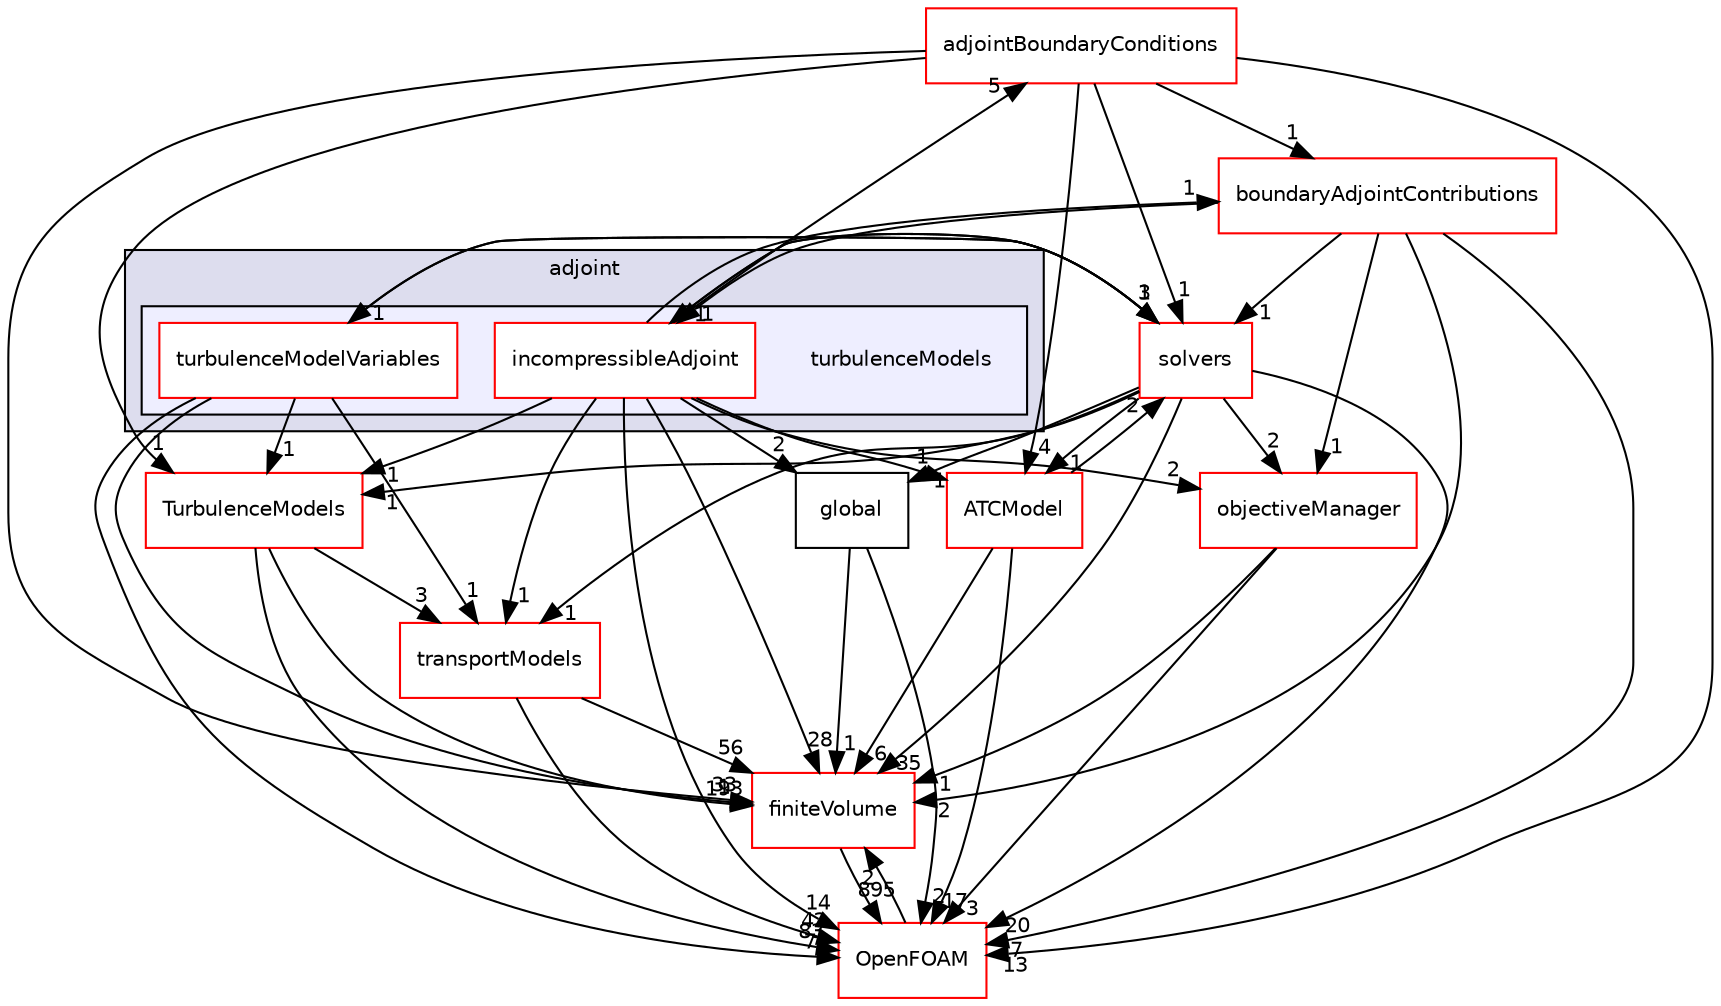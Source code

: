 digraph "src/optimisation/adjointOptimisation/adjoint/turbulenceModels" {
  bgcolor=transparent;
  compound=true
  node [ fontsize="10", fontname="Helvetica"];
  edge [ labelfontsize="10", labelfontname="Helvetica"];
  subgraph clusterdir_ec068ce9daa9333922b6d138eb1e178a {
    graph [ bgcolor="#ddddee", pencolor="black", label="adjoint" fontname="Helvetica", fontsize="10", URL="dir_ec068ce9daa9333922b6d138eb1e178a.html"]
  subgraph clusterdir_65c5a1cbdce3964d4a2bd5a2c0168e6b {
    graph [ bgcolor="#eeeeff", pencolor="black", label="" URL="dir_65c5a1cbdce3964d4a2bd5a2c0168e6b.html"];
    dir_65c5a1cbdce3964d4a2bd5a2c0168e6b [shape=plaintext label="turbulenceModels"];
    dir_2faf1506b7d3bfc67479a0cb5dfaec79 [shape=box label="incompressibleAdjoint" color="red" fillcolor="white" style="filled" URL="dir_2faf1506b7d3bfc67479a0cb5dfaec79.html"];
    dir_3e59f9fa29d9fbd3d58e9384844662be [shape=box label="turbulenceModelVariables" color="red" fillcolor="white" style="filled" URL="dir_3e59f9fa29d9fbd3d58e9384844662be.html"];
  }
  }
  dir_9bd15774b555cf7259a6fa18f99fe99b [shape=box label="finiteVolume" color="red" URL="dir_9bd15774b555cf7259a6fa18f99fe99b.html"];
  dir_f1ea2e00111d8324be054b4e32e6ee53 [shape=box label="solvers" color="red" URL="dir_f1ea2e00111d8324be054b4e32e6ee53.html"];
  dir_df4d411816fa2103c27e0f87f824bd4d [shape=box label="objectiveManager" color="red" URL="dir_df4d411816fa2103c27e0f87f824bd4d.html"];
  dir_1eda626aeac0f0ad2848c36acaa5d501 [shape=box label="TurbulenceModels" color="red" URL="dir_1eda626aeac0f0ad2848c36acaa5d501.html"];
  dir_1784f822592d39f816c839dc1a098cdb [shape=box label="adjointBoundaryConditions" color="red" URL="dir_1784f822592d39f816c839dc1a098cdb.html"];
  dir_3c0395a0b3704d24024ddd387bcbaf66 [shape=box label="boundaryAdjointContributions" color="red" URL="dir_3c0395a0b3704d24024ddd387bcbaf66.html"];
  dir_6019e2ba756911614deb7d1618097af1 [shape=box label="ATCModel" color="red" URL="dir_6019e2ba756911614deb7d1618097af1.html"];
  dir_c5473ff19b20e6ec4dfe5c310b3778a8 [shape=box label="OpenFOAM" color="red" URL="dir_c5473ff19b20e6ec4dfe5c310b3778a8.html"];
  dir_9415e59289a6feeb24164dafa70a594f [shape=box label="transportModels" color="red" URL="dir_9415e59289a6feeb24164dafa70a594f.html"];
  dir_dd56dc4c5f6c51768e20e60d3fce2a94 [shape=box label="global" URL="dir_dd56dc4c5f6c51768e20e60d3fce2a94.html"];
  dir_9bd15774b555cf7259a6fa18f99fe99b->dir_c5473ff19b20e6ec4dfe5c310b3778a8 [headlabel="895", labeldistance=1.5 headhref="dir_000814_002151.html"];
  dir_f1ea2e00111d8324be054b4e32e6ee53->dir_9bd15774b555cf7259a6fa18f99fe99b [headlabel="35", labeldistance=1.5 headhref="dir_002894_000814.html"];
  dir_f1ea2e00111d8324be054b4e32e6ee53->dir_df4d411816fa2103c27e0f87f824bd4d [headlabel="2", labeldistance=1.5 headhref="dir_002894_002822.html"];
  dir_f1ea2e00111d8324be054b4e32e6ee53->dir_1eda626aeac0f0ad2848c36acaa5d501 [headlabel="1", labeldistance=1.5 headhref="dir_002894_002933.html"];
  dir_f1ea2e00111d8324be054b4e32e6ee53->dir_3e59f9fa29d9fbd3d58e9384844662be [headlabel="1", labeldistance=1.5 headhref="dir_002894_000533.html"];
  dir_f1ea2e00111d8324be054b4e32e6ee53->dir_6019e2ba756911614deb7d1618097af1 [headlabel="1", labeldistance=1.5 headhref="dir_002894_002785.html"];
  dir_f1ea2e00111d8324be054b4e32e6ee53->dir_c5473ff19b20e6ec4dfe5c310b3778a8 [headlabel="20", labeldistance=1.5 headhref="dir_002894_002151.html"];
  dir_f1ea2e00111d8324be054b4e32e6ee53->dir_9415e59289a6feeb24164dafa70a594f [headlabel="1", labeldistance=1.5 headhref="dir_002894_000855.html"];
  dir_f1ea2e00111d8324be054b4e32e6ee53->dir_2faf1506b7d3bfc67479a0cb5dfaec79 [headlabel="1", labeldistance=1.5 headhref="dir_002894_002920.html"];
  dir_f1ea2e00111d8324be054b4e32e6ee53->dir_dd56dc4c5f6c51768e20e60d3fce2a94 [headlabel="1", labeldistance=1.5 headhref="dir_002894_002819.html"];
  dir_df4d411816fa2103c27e0f87f824bd4d->dir_9bd15774b555cf7259a6fa18f99fe99b [headlabel="1", labeldistance=1.5 headhref="dir_002822_000814.html"];
  dir_df4d411816fa2103c27e0f87f824bd4d->dir_c5473ff19b20e6ec4dfe5c310b3778a8 [headlabel="3", labeldistance=1.5 headhref="dir_002822_002151.html"];
  dir_1eda626aeac0f0ad2848c36acaa5d501->dir_9bd15774b555cf7259a6fa18f99fe99b [headlabel="193", labeldistance=1.5 headhref="dir_002933_000814.html"];
  dir_1eda626aeac0f0ad2848c36acaa5d501->dir_c5473ff19b20e6ec4dfe5c310b3778a8 [headlabel="83", labeldistance=1.5 headhref="dir_002933_002151.html"];
  dir_1eda626aeac0f0ad2848c36acaa5d501->dir_9415e59289a6feeb24164dafa70a594f [headlabel="3", labeldistance=1.5 headhref="dir_002933_000855.html"];
  dir_1784f822592d39f816c839dc1a098cdb->dir_9bd15774b555cf7259a6fa18f99fe99b [headlabel="33", labeldistance=1.5 headhref="dir_002772_000814.html"];
  dir_1784f822592d39f816c839dc1a098cdb->dir_f1ea2e00111d8324be054b4e32e6ee53 [headlabel="1", labeldistance=1.5 headhref="dir_002772_002894.html"];
  dir_1784f822592d39f816c839dc1a098cdb->dir_1eda626aeac0f0ad2848c36acaa5d501 [headlabel="1", labeldistance=1.5 headhref="dir_002772_002933.html"];
  dir_1784f822592d39f816c839dc1a098cdb->dir_3c0395a0b3704d24024ddd387bcbaf66 [headlabel="1", labeldistance=1.5 headhref="dir_002772_002794.html"];
  dir_1784f822592d39f816c839dc1a098cdb->dir_6019e2ba756911614deb7d1618097af1 [headlabel="4", labeldistance=1.5 headhref="dir_002772_002785.html"];
  dir_1784f822592d39f816c839dc1a098cdb->dir_c5473ff19b20e6ec4dfe5c310b3778a8 [headlabel="13", labeldistance=1.5 headhref="dir_002772_002151.html"];
  dir_3c0395a0b3704d24024ddd387bcbaf66->dir_9bd15774b555cf7259a6fa18f99fe99b [headlabel="2", labeldistance=1.5 headhref="dir_002794_000814.html"];
  dir_3c0395a0b3704d24024ddd387bcbaf66->dir_f1ea2e00111d8324be054b4e32e6ee53 [headlabel="1", labeldistance=1.5 headhref="dir_002794_002894.html"];
  dir_3c0395a0b3704d24024ddd387bcbaf66->dir_df4d411816fa2103c27e0f87f824bd4d [headlabel="1", labeldistance=1.5 headhref="dir_002794_002822.html"];
  dir_3c0395a0b3704d24024ddd387bcbaf66->dir_c5473ff19b20e6ec4dfe5c310b3778a8 [headlabel="7", labeldistance=1.5 headhref="dir_002794_002151.html"];
  dir_3c0395a0b3704d24024ddd387bcbaf66->dir_2faf1506b7d3bfc67479a0cb5dfaec79 [headlabel="1", labeldistance=1.5 headhref="dir_002794_002920.html"];
  dir_3e59f9fa29d9fbd3d58e9384844662be->dir_9bd15774b555cf7259a6fa18f99fe99b [headlabel="1", labeldistance=1.5 headhref="dir_000533_000814.html"];
  dir_3e59f9fa29d9fbd3d58e9384844662be->dir_f1ea2e00111d8324be054b4e32e6ee53 [headlabel="1", labeldistance=1.5 headhref="dir_000533_002894.html"];
  dir_3e59f9fa29d9fbd3d58e9384844662be->dir_1eda626aeac0f0ad2848c36acaa5d501 [headlabel="1", labeldistance=1.5 headhref="dir_000533_002933.html"];
  dir_3e59f9fa29d9fbd3d58e9384844662be->dir_c5473ff19b20e6ec4dfe5c310b3778a8 [headlabel="7", labeldistance=1.5 headhref="dir_000533_002151.html"];
  dir_3e59f9fa29d9fbd3d58e9384844662be->dir_9415e59289a6feeb24164dafa70a594f [headlabel="1", labeldistance=1.5 headhref="dir_000533_000855.html"];
  dir_6019e2ba756911614deb7d1618097af1->dir_9bd15774b555cf7259a6fa18f99fe99b [headlabel="6", labeldistance=1.5 headhref="dir_002785_000814.html"];
  dir_6019e2ba756911614deb7d1618097af1->dir_f1ea2e00111d8324be054b4e32e6ee53 [headlabel="2", labeldistance=1.5 headhref="dir_002785_002894.html"];
  dir_6019e2ba756911614deb7d1618097af1->dir_c5473ff19b20e6ec4dfe5c310b3778a8 [headlabel="17", labeldistance=1.5 headhref="dir_002785_002151.html"];
  dir_c5473ff19b20e6ec4dfe5c310b3778a8->dir_9bd15774b555cf7259a6fa18f99fe99b [headlabel="2", labeldistance=1.5 headhref="dir_002151_000814.html"];
  dir_9415e59289a6feeb24164dafa70a594f->dir_9bd15774b555cf7259a6fa18f99fe99b [headlabel="56", labeldistance=1.5 headhref="dir_000855_000814.html"];
  dir_9415e59289a6feeb24164dafa70a594f->dir_c5473ff19b20e6ec4dfe5c310b3778a8 [headlabel="42", labeldistance=1.5 headhref="dir_000855_002151.html"];
  dir_2faf1506b7d3bfc67479a0cb5dfaec79->dir_9bd15774b555cf7259a6fa18f99fe99b [headlabel="28", labeldistance=1.5 headhref="dir_002920_000814.html"];
  dir_2faf1506b7d3bfc67479a0cb5dfaec79->dir_f1ea2e00111d8324be054b4e32e6ee53 [headlabel="3", labeldistance=1.5 headhref="dir_002920_002894.html"];
  dir_2faf1506b7d3bfc67479a0cb5dfaec79->dir_df4d411816fa2103c27e0f87f824bd4d [headlabel="2", labeldistance=1.5 headhref="dir_002920_002822.html"];
  dir_2faf1506b7d3bfc67479a0cb5dfaec79->dir_1eda626aeac0f0ad2848c36acaa5d501 [headlabel="1", labeldistance=1.5 headhref="dir_002920_002933.html"];
  dir_2faf1506b7d3bfc67479a0cb5dfaec79->dir_1784f822592d39f816c839dc1a098cdb [headlabel="5", labeldistance=1.5 headhref="dir_002920_002772.html"];
  dir_2faf1506b7d3bfc67479a0cb5dfaec79->dir_3c0395a0b3704d24024ddd387bcbaf66 [headlabel="1", labeldistance=1.5 headhref="dir_002920_002794.html"];
  dir_2faf1506b7d3bfc67479a0cb5dfaec79->dir_6019e2ba756911614deb7d1618097af1 [headlabel="1", labeldistance=1.5 headhref="dir_002920_002785.html"];
  dir_2faf1506b7d3bfc67479a0cb5dfaec79->dir_c5473ff19b20e6ec4dfe5c310b3778a8 [headlabel="14", labeldistance=1.5 headhref="dir_002920_002151.html"];
  dir_2faf1506b7d3bfc67479a0cb5dfaec79->dir_9415e59289a6feeb24164dafa70a594f [headlabel="1", labeldistance=1.5 headhref="dir_002920_000855.html"];
  dir_2faf1506b7d3bfc67479a0cb5dfaec79->dir_dd56dc4c5f6c51768e20e60d3fce2a94 [headlabel="2", labeldistance=1.5 headhref="dir_002920_002819.html"];
  dir_dd56dc4c5f6c51768e20e60d3fce2a94->dir_9bd15774b555cf7259a6fa18f99fe99b [headlabel="1", labeldistance=1.5 headhref="dir_002819_000814.html"];
  dir_dd56dc4c5f6c51768e20e60d3fce2a94->dir_c5473ff19b20e6ec4dfe5c310b3778a8 [headlabel="2", labeldistance=1.5 headhref="dir_002819_002151.html"];
}
